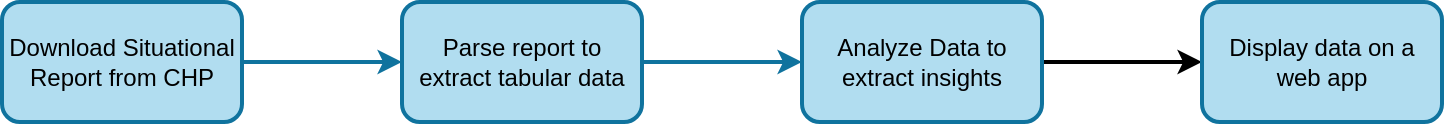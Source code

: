 <mxfile version="12.9.6"><diagram id="nDcZWSbnwyohDeoSFc40" name="Page-1"><mxGraphModel dx="1426" dy="754" grid="1" gridSize="10" guides="1" tooltips="1" connect="1" arrows="1" fold="1" page="1" pageScale="1" pageWidth="850" pageHeight="1100" math="0" shadow="0"><root><mxCell id="0"/><mxCell id="1" parent="0"/><mxCell id="0Ul6DszHlnI2JexYV3oS-3" value="" style="edgeStyle=orthogonalEdgeStyle;rounded=0;orthogonalLoop=1;jettySize=auto;html=1;strokeWidth=2;fillColor=#b1ddf0;strokeColor=#10739e;" edge="1" parent="1" source="0Ul6DszHlnI2JexYV3oS-1" target="0Ul6DszHlnI2JexYV3oS-2"><mxGeometry relative="1" as="geometry"/></mxCell><mxCell id="0Ul6DszHlnI2JexYV3oS-1" value="Download Situational Report from CHP" style="rounded=1;whiteSpace=wrap;html=1;strokeWidth=2;fillColor=#b1ddf0;strokeColor=#10739e;" vertex="1" parent="1"><mxGeometry x="60" y="290" width="120" height="60" as="geometry"/></mxCell><mxCell id="0Ul6DszHlnI2JexYV3oS-5" value="" style="edgeStyle=orthogonalEdgeStyle;rounded=0;orthogonalLoop=1;jettySize=auto;html=1;strokeWidth=2;fillColor=#b1ddf0;strokeColor=#10739e;" edge="1" parent="1" source="0Ul6DszHlnI2JexYV3oS-2" target="0Ul6DszHlnI2JexYV3oS-4"><mxGeometry relative="1" as="geometry"/></mxCell><mxCell id="0Ul6DszHlnI2JexYV3oS-2" value="Parse report to extract tabular data" style="rounded=1;whiteSpace=wrap;html=1;strokeWidth=2;fillColor=#b1ddf0;strokeColor=#10739e;" vertex="1" parent="1"><mxGeometry x="260" y="290" width="120" height="60" as="geometry"/></mxCell><mxCell id="0Ul6DszHlnI2JexYV3oS-7" value="" style="edgeStyle=orthogonalEdgeStyle;rounded=0;orthogonalLoop=1;jettySize=auto;html=1;strokeWidth=2;fontColor=#FFFFFF;" edge="1" parent="1" source="0Ul6DszHlnI2JexYV3oS-4" target="0Ul6DszHlnI2JexYV3oS-6"><mxGeometry relative="1" as="geometry"/></mxCell><mxCell id="0Ul6DszHlnI2JexYV3oS-4" value="Analyze Data to extract insights" style="rounded=1;whiteSpace=wrap;html=1;strokeWidth=2;fillColor=#b1ddf0;strokeColor=#10739e;" vertex="1" parent="1"><mxGeometry x="460" y="290" width="120" height="60" as="geometry"/></mxCell><mxCell id="0Ul6DszHlnI2JexYV3oS-6" value="Display data on a web app" style="rounded=1;whiteSpace=wrap;html=1;strokeWidth=2;fillColor=#b1ddf0;strokeColor=#10739e;" vertex="1" parent="1"><mxGeometry x="660" y="290" width="120" height="60" as="geometry"/></mxCell></root></mxGraphModel></diagram></mxfile>